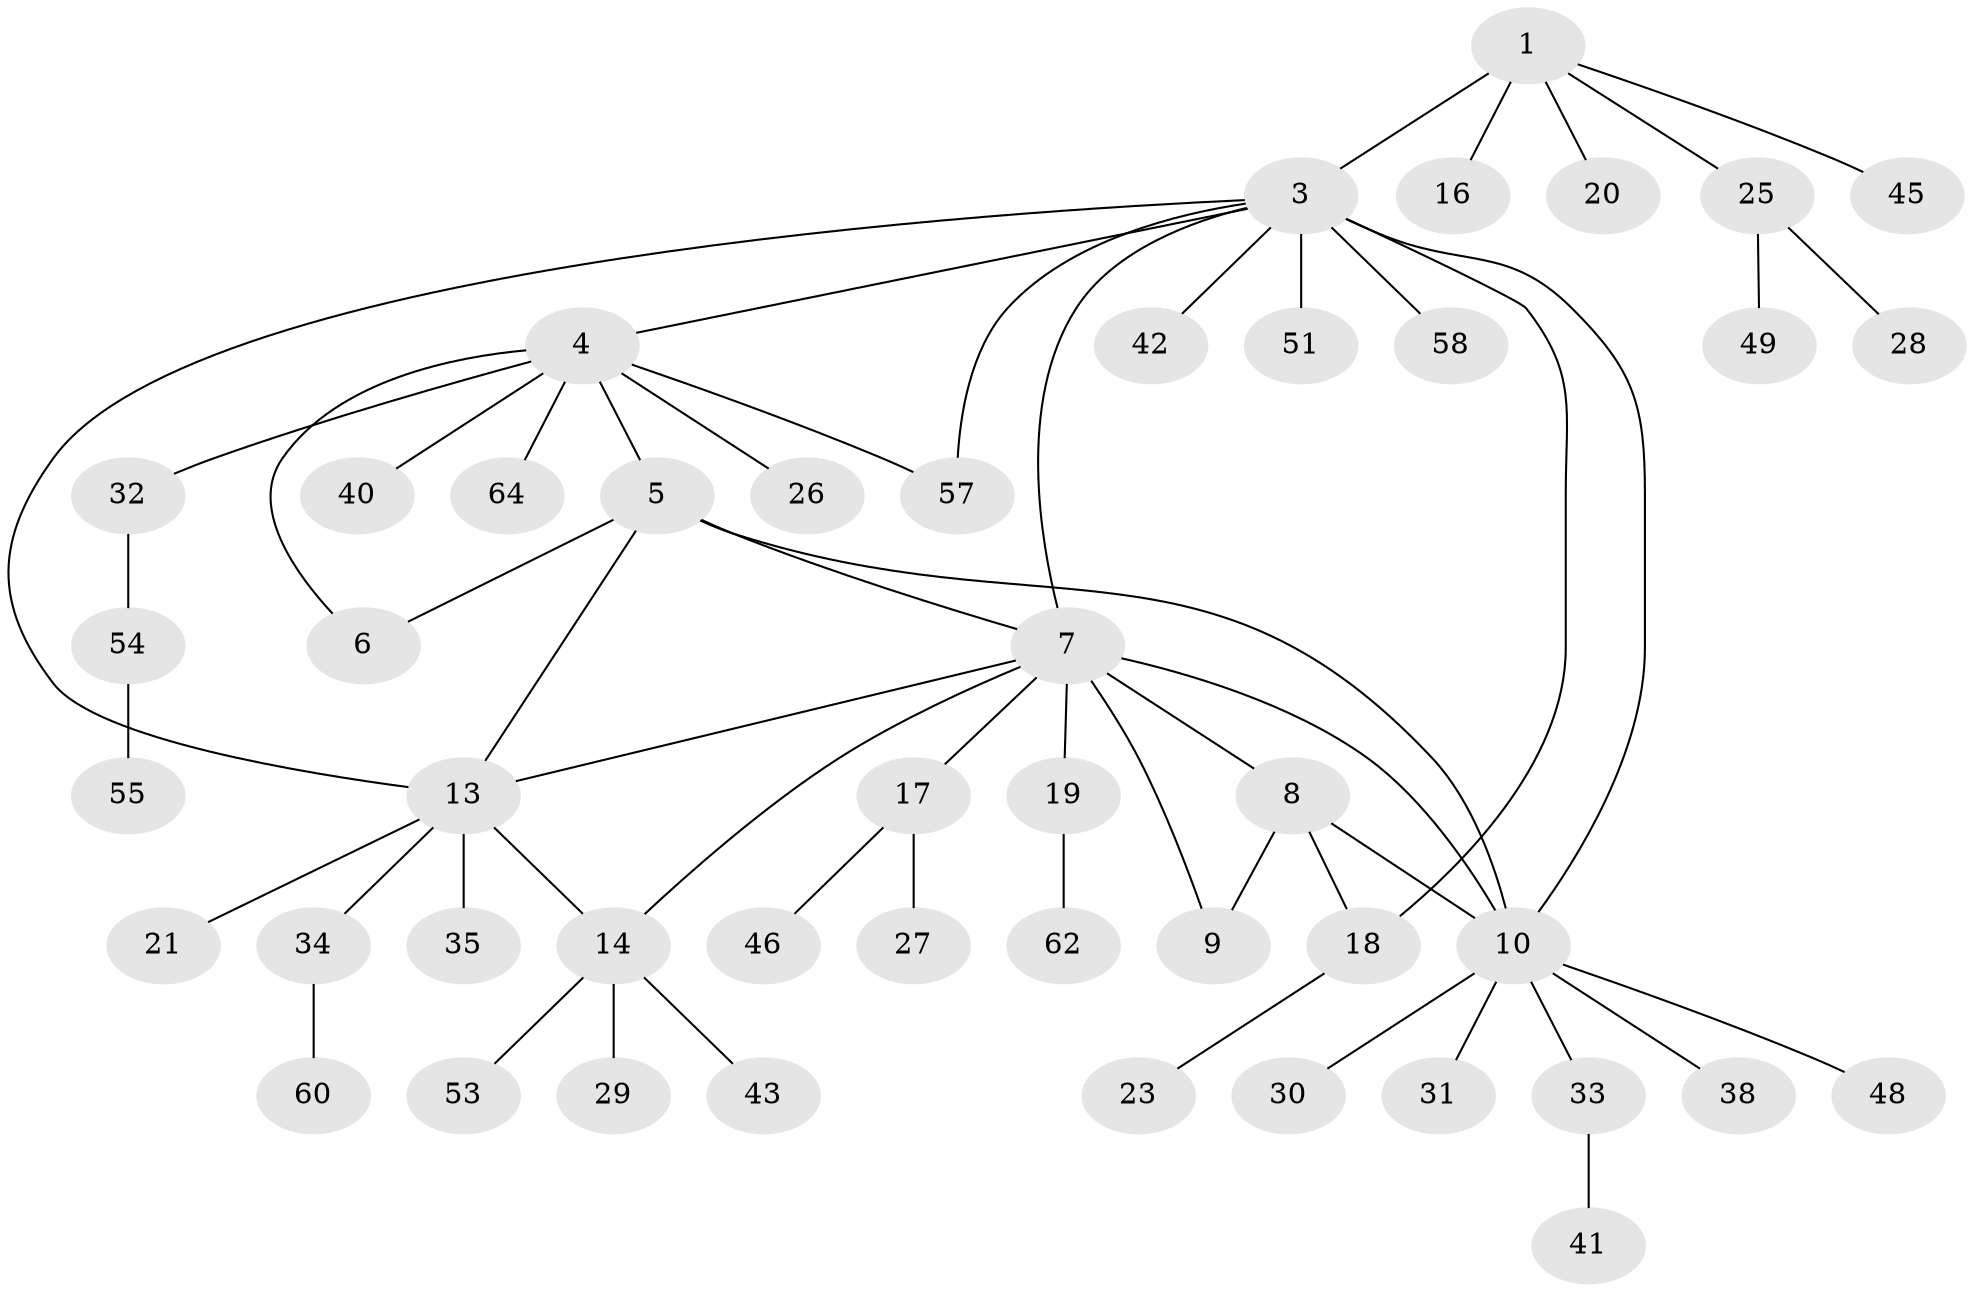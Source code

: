 // original degree distribution, {3: 0.125, 5: 0.03125, 10: 0.03125, 9: 0.015625, 8: 0.03125, 4: 0.0625, 2: 0.171875, 6: 0.015625, 1: 0.515625}
// Generated by graph-tools (version 1.1) at 2025/11/02/27/25 16:11:30]
// undirected, 47 vertices, 57 edges
graph export_dot {
graph [start="1"]
  node [color=gray90,style=filled];
  1 [super="+2"];
  3 [super="+37"];
  4 [super="+50"];
  5 [super="+11"];
  6 [super="+24"];
  7 [super="+15"];
  8 [super="+47"];
  9;
  10 [super="+12"];
  13 [super="+63"];
  14 [super="+36"];
  16;
  17 [super="+22"];
  18;
  19 [super="+44"];
  20;
  21;
  23;
  25;
  26 [super="+61"];
  27;
  28;
  29;
  30;
  31;
  32;
  33;
  34 [super="+39"];
  35 [super="+52"];
  38;
  40;
  41 [super="+56"];
  42;
  43;
  45;
  46;
  48;
  49 [super="+59"];
  51;
  53;
  54;
  55;
  57;
  58;
  60;
  62;
  64;
  1 -- 3 [weight=2];
  1 -- 16;
  1 -- 20;
  1 -- 25;
  1 -- 45;
  3 -- 4;
  3 -- 7;
  3 -- 13;
  3 -- 18;
  3 -- 42;
  3 -- 57;
  3 -- 51;
  3 -- 10 [weight=2];
  3 -- 58;
  4 -- 5;
  4 -- 6;
  4 -- 26;
  4 -- 32;
  4 -- 40;
  4 -- 57;
  4 -- 64;
  5 -- 6;
  5 -- 7;
  5 -- 13;
  5 -- 10 [weight=2];
  7 -- 8;
  7 -- 9;
  7 -- 10 [weight=2];
  7 -- 17;
  7 -- 19;
  7 -- 13;
  7 -- 14;
  8 -- 9;
  8 -- 18;
  8 -- 10;
  10 -- 30;
  10 -- 31;
  10 -- 33;
  10 -- 38;
  10 -- 48;
  13 -- 14;
  13 -- 21;
  13 -- 34;
  13 -- 35;
  14 -- 29;
  14 -- 43;
  14 -- 53;
  17 -- 46;
  17 -- 27;
  18 -- 23;
  19 -- 62;
  25 -- 28;
  25 -- 49;
  32 -- 54;
  33 -- 41;
  34 -- 60;
  54 -- 55;
}
